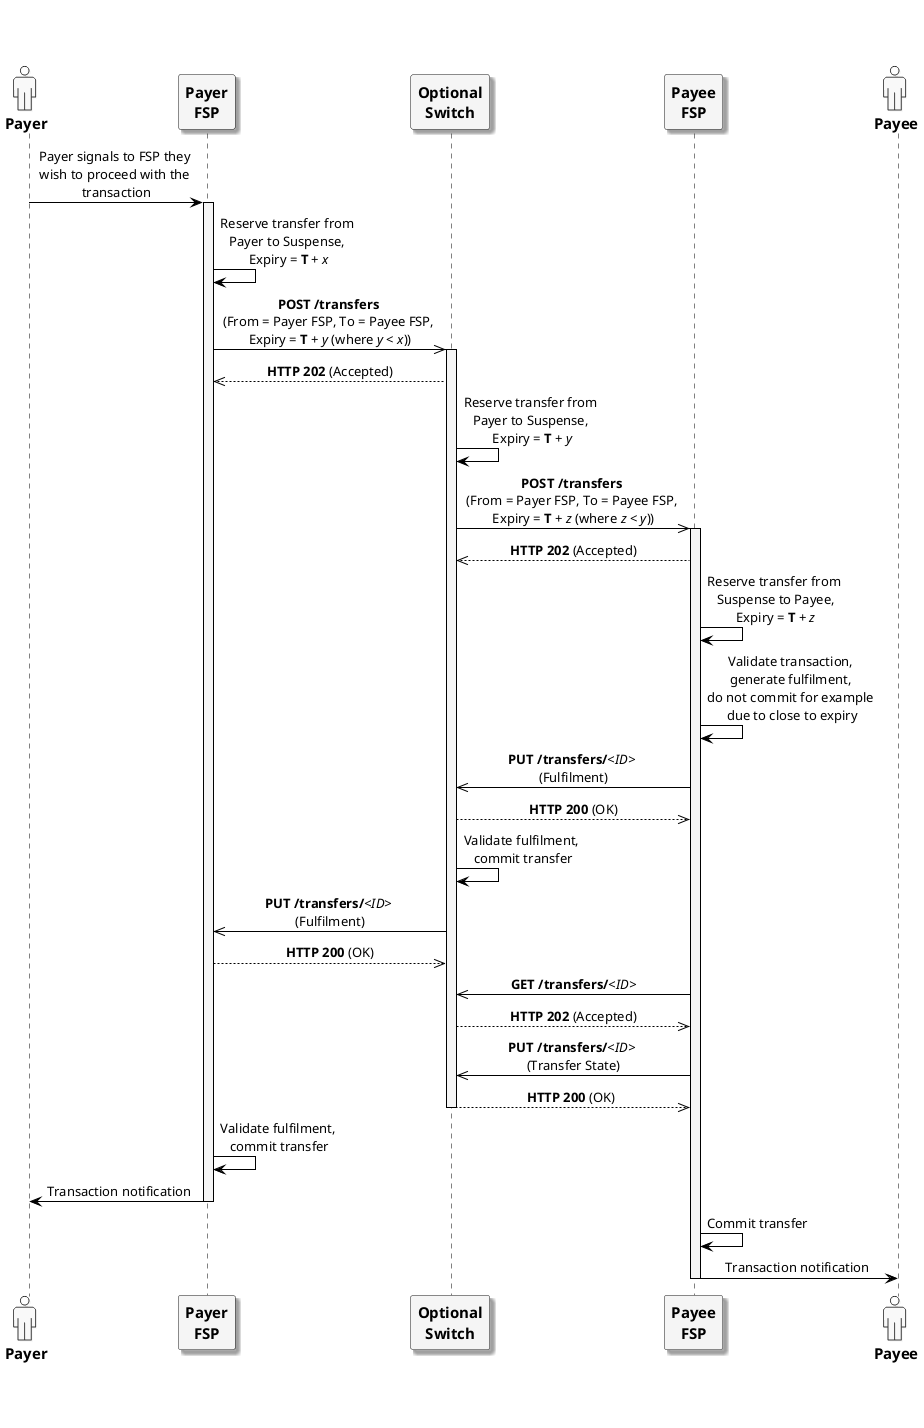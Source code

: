 /'*****
License
--------------
Copyright © 2017 Bill & Melinda Gates Foundation
The Mojaloop files are made available by the Bill & Melinda Gates Foundation under the Apache License, Version 2.0 (the "License") and you may not use these files except in compliance with the License. You may obtain a copy of the License at
http://www.apache.org/licenses/LICENSE-2.0
Unless required by applicable law or agreed to in writing, the Mojaloop files are distributed on an "AS IS" BASIS, WITHOUT WARRANTIES OR CONDITIONS OF ANY KIND, either express or implied. See the License for the specific language governing permissions and limitations under the License.
Contributors
--------------
This is the official list of the Mojaloop project contributors for this file.
Names of the original copyright holders (individuals or organizations)
should be listed with a '*' in the first column. People who have
contributed from an organization can be listed under the organization
that actually holds the copyright for their contributions (see the
Gates Foundation organization for an example). Those individuals should have
their names indented and be marked with a '-'. Email address can be added
optionally within square brackets <email>.
* Gates Foundation
- Name Surname <name.surname@gatesfoundation.com>

* Henk Kodde <henk.kodde@modusbox.com>
--------------
******'/

@startuml

' define actor image
sprite $actor [25x48/16] {
    0000000000010000000000000
    0000000006CAC910000000000
    0000000095101292000000000
    0000000651000119000000000
    0000000B10000018400000000
    0000001A10000016600000000
    0000000B10000017510000000
    000000083100001A210000000
    0000000191000176110000000
    000000003A866A61100000000
    0000000000466211100000000
    0003333333334443333310000
    0088888888888888888892000
    0821111111111111111118200
    8311111111111111111111A00
    A111111111111111111111A20
    A111111111111111111111A20
    A111111111111111111111A20
    A111111111111111111111A20
    A111111111111111111111A20
    A111111111111111111111A20
    A111111111111111111111A20
    A111111111111111111111A20
    A111551111111111138111A20
    A111661111111111139111A20
    A211661111111111139111A20
    A211661111111111139111A20
    A211661111161111139111A20
    A2116611111A2111139111A20
    A2116611111A2111139111A20
    A2116611111A2111139111A20
    A7669611111A211113A666B20
    36669611111A211113A666610
    00016611111A2111139111110
    00006611111A2111139100000
    00006611111A2111139100000
    00006611111A2111139100000
    00006611111A2111139100000
    00006611111A2111139100000
    00006611111A2111139100000
    00006611111A2111139100000
    00006611111A2111139100000
    00006611111A2111139100000
    00006611111A2111139100000
    00006966666B7666679100000
    0000266666666666664100000
    0000000111111111111100000
    0000000000000000000000000
}

' declaring skinparam
skinparam sequenceMessageAlign center
skinparam shadowing false
skinparam defaultFontName Arial
skinparam monochrome true
skinparam SequenceLifeLineBackgroundColor WhiteSmoke
skinparam SequenceLifeLineBorderColor Black
skinparam ActorFontStyle Bold
skinparam ActorFontSize 15
skinparam ParticipantFontStyle Bold
skinparam ParticipantFontSize 15
skinparam ParticipantBackgroundColor WhiteSmoke
skinparam ArrowColor Black

skinparam actor {
    Bordercolor none
    Backgroundcolor none
    shadowing false
}

skinparam participant {
    shadowing true
}

' declare title
' title Optional additional clearing check

' Actor Keys:
' participant - FSP(Payer/Payee) and Switch
' actor - Payee/Payer

' declare actors
actor "<$actor>\nPayer" as Payer
participant "Payer\nFSP" as PayerFSP
participant "Optional\nSwitch" as Switch
participant "Payee\nFSP" as PayeeFSP
actor "<$actor>\nPayee" as Payee

' start flow
Payer -> PayerFSP: Payer signals to FSP they \nwish to proceed with the \ntransaction
activate PayerFSP
PayerFSP -> PayerFSP: Reserve transfer from \nPayer to Suspense, \nExpiry = **T** + <i>x</i>
PayerFSP ->> Switch: **POST /transfers** \n(From = Payer FSP, To = Payee FSP, \nExpiry = **T** + <i>y</i> (where <i>y</i> < <i>x</i>))
activate Switch
PayerFSP <<-- Switch: **HTTP 202** (Accepted)
Switch -> Switch: Reserve transfer from \nPayer to Suspense, \nExpiry = **T** + <i>y</i>
Switch ->> PayeeFSP: **POST /transfers** \n(From = Payer FSP, To = Payee FSP, \nExpiry = **T** + <i>z</i> (where <i>z</i> < <i>y</i>))
activate PayeeFSP
Switch <<-- PayeeFSP: **HTTP 202** (Accepted)
PayeeFSP -> PayeeFSP: Reserve transfer from \n Suspense to Payee, \nExpiry = **T** + <i>z</i>
PayeeFSP -> PayeeFSP: Validate transaction, \ngenerate fulfilment, \ndo not commit for example \ndue to close to expiry
Switch <<- PayeeFSP: **PUT /transfers/**<i><ID></i> \n(Fulfilment)
Switch -->> PayeeFSP: **HTTP 200** (OK)
Switch -> Switch: Validate fulfilment, \ncommit transfer
PayerFSP <<- Switch: **PUT /transfers/**<i><ID></i> \n(Fulfilment)
PayerFSP -->> Switch: **HTTP 200** (OK)
Switch <<- PayeeFSP: **GET /transfers/**<i><ID></i>
Switch -->> PayeeFSP: **HTTP 202** (Accepted)
Switch <<- PayeeFSP: **PUT /transfers/**<i><ID></i> \n(Transfer State)
Switch -->> PayeeFSP: **HTTP 200** (OK)
deactivate Switch
PayerFSP -> PayerFSP: Validate fulfilment, \ncommit transfer
Payer <- PayerFSP: Transaction notification
deactivate PayerFSP
PayeeFSP -> PayeeFSP: Commit transfer
PayeeFSP -> Payee: Transaction notification
deactivate PayeeFSP
@enduml
